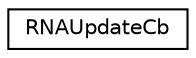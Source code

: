 digraph G
{
  edge [fontname="Helvetica",fontsize="10",labelfontname="Helvetica",labelfontsize="10"];
  node [fontname="Helvetica",fontsize="10",shape=record];
  rankdir=LR;
  Node1 [label="RNAUpdateCb",height=0.2,width=0.4,color="black", fillcolor="white", style="filled",URL="$d7/d44/structRNAUpdateCb.html"];
}
